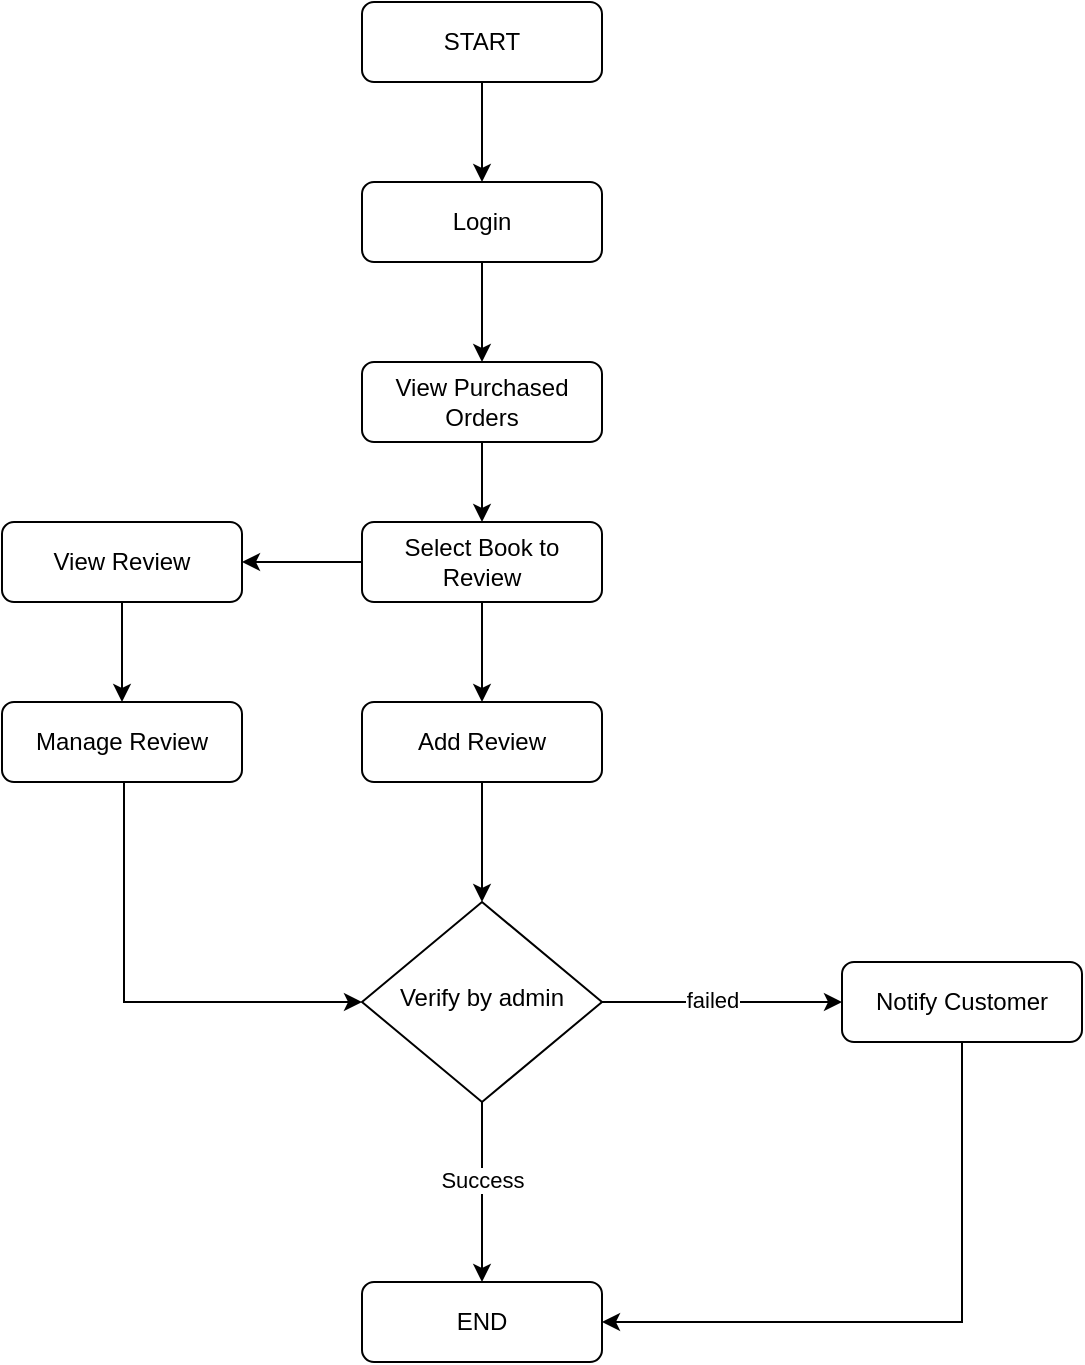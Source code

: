 <mxfile version="22.0.2" type="device">
  <diagram name="Page-1" id="ZYnsUhuufS-kPhWlFVfR">
    <mxGraphModel dx="2376" dy="1464" grid="1" gridSize="10" guides="1" tooltips="1" connect="1" arrows="1" fold="1" page="1" pageScale="1" pageWidth="1100" pageHeight="850" math="0" shadow="0">
      <root>
        <mxCell id="0" />
        <mxCell id="1" parent="0" />
        <mxCell id="sTjjHq-DegfwlWMTUdns-43" style="edgeStyle=orthogonalEdgeStyle;rounded=0;orthogonalLoop=1;jettySize=auto;html=1;entryX=0.5;entryY=0;entryDx=0;entryDy=0;" parent="1" source="sTjjHq-DegfwlWMTUdns-2" target="sTjjHq-DegfwlWMTUdns-17" edge="1">
          <mxGeometry relative="1" as="geometry" />
        </mxCell>
        <mxCell id="sTjjHq-DegfwlWMTUdns-2" value="Login" style="rounded=1;whiteSpace=wrap;html=1;fontSize=12;glass=0;strokeWidth=1;shadow=0;" parent="1" vertex="1">
          <mxGeometry x="160" y="10" width="120" height="40" as="geometry" />
        </mxCell>
        <mxCell id="sTjjHq-DegfwlWMTUdns-44" style="edgeStyle=orthogonalEdgeStyle;rounded=0;orthogonalLoop=1;jettySize=auto;html=1;entryX=0.5;entryY=0;entryDx=0;entryDy=0;" parent="1" source="sTjjHq-DegfwlWMTUdns-3" target="sTjjHq-DegfwlWMTUdns-2" edge="1">
          <mxGeometry relative="1" as="geometry" />
        </mxCell>
        <mxCell id="sTjjHq-DegfwlWMTUdns-3" value="START" style="rounded=1;whiteSpace=wrap;html=1;fontSize=12;glass=0;strokeWidth=1;shadow=0;" parent="1" vertex="1">
          <mxGeometry x="160" y="-80" width="120" height="40" as="geometry" />
        </mxCell>
        <mxCell id="sTjjHq-DegfwlWMTUdns-40" style="edgeStyle=orthogonalEdgeStyle;rounded=0;orthogonalLoop=1;jettySize=auto;html=1;entryX=0.5;entryY=0;entryDx=0;entryDy=0;" parent="1" source="sTjjHq-DegfwlWMTUdns-5" target="sTjjHq-DegfwlWMTUdns-20" edge="1">
          <mxGeometry relative="1" as="geometry" />
        </mxCell>
        <mxCell id="sTjjHq-DegfwlWMTUdns-5" value="Add Review" style="rounded=1;whiteSpace=wrap;html=1;fontSize=12;glass=0;strokeWidth=1;shadow=0;" parent="1" vertex="1">
          <mxGeometry x="160" y="270" width="120" height="40" as="geometry" />
        </mxCell>
        <mxCell id="sTjjHq-DegfwlWMTUdns-26" style="edgeStyle=orthogonalEdgeStyle;rounded=0;orthogonalLoop=1;jettySize=auto;html=1;entryX=1;entryY=0.5;entryDx=0;entryDy=0;exitX=0.5;exitY=1;exitDx=0;exitDy=0;" parent="1" source="sTjjHq-DegfwlWMTUdns-6" target="sTjjHq-DegfwlWMTUdns-7" edge="1">
          <mxGeometry relative="1" as="geometry" />
        </mxCell>
        <mxCell id="sTjjHq-DegfwlWMTUdns-6" value="Notify Customer" style="rounded=1;whiteSpace=wrap;html=1;fontSize=12;glass=0;strokeWidth=1;shadow=0;" parent="1" vertex="1">
          <mxGeometry x="400" y="400" width="120" height="40" as="geometry" />
        </mxCell>
        <mxCell id="sTjjHq-DegfwlWMTUdns-7" value="END" style="rounded=1;whiteSpace=wrap;html=1;fontSize=12;glass=0;strokeWidth=1;shadow=0;" parent="1" vertex="1">
          <mxGeometry x="160" y="560" width="120" height="40" as="geometry" />
        </mxCell>
        <mxCell id="sTjjHq-DegfwlWMTUdns-42" style="edgeStyle=orthogonalEdgeStyle;rounded=0;orthogonalLoop=1;jettySize=auto;html=1;exitX=0.5;exitY=1;exitDx=0;exitDy=0;entryX=0.5;entryY=0;entryDx=0;entryDy=0;" parent="1" source="sTjjHq-DegfwlWMTUdns-17" target="sTjjHq-DegfwlWMTUdns-18" edge="1">
          <mxGeometry relative="1" as="geometry" />
        </mxCell>
        <mxCell id="sTjjHq-DegfwlWMTUdns-17" value="View Purchased Orders" style="rounded=1;whiteSpace=wrap;html=1;fontSize=12;glass=0;strokeWidth=1;shadow=0;" parent="1" vertex="1">
          <mxGeometry x="160" y="100" width="120" height="40" as="geometry" />
        </mxCell>
        <mxCell id="sTjjHq-DegfwlWMTUdns-30" style="edgeStyle=orthogonalEdgeStyle;rounded=0;orthogonalLoop=1;jettySize=auto;html=1;entryX=1;entryY=0.5;entryDx=0;entryDy=0;" parent="1" source="sTjjHq-DegfwlWMTUdns-18" target="sTjjHq-DegfwlWMTUdns-29" edge="1">
          <mxGeometry relative="1" as="geometry" />
        </mxCell>
        <mxCell id="sTjjHq-DegfwlWMTUdns-41" style="edgeStyle=orthogonalEdgeStyle;rounded=0;orthogonalLoop=1;jettySize=auto;html=1;entryX=0.5;entryY=0;entryDx=0;entryDy=0;" parent="1" source="sTjjHq-DegfwlWMTUdns-18" target="sTjjHq-DegfwlWMTUdns-5" edge="1">
          <mxGeometry relative="1" as="geometry" />
        </mxCell>
        <mxCell id="sTjjHq-DegfwlWMTUdns-18" value="Select Book to Review" style="rounded=1;whiteSpace=wrap;html=1;fontSize=12;glass=0;strokeWidth=1;shadow=0;" parent="1" vertex="1">
          <mxGeometry x="160" y="180" width="120" height="40" as="geometry" />
        </mxCell>
        <mxCell id="sTjjHq-DegfwlWMTUdns-27" style="edgeStyle=orthogonalEdgeStyle;rounded=0;orthogonalLoop=1;jettySize=auto;html=1;entryX=0.5;entryY=0;entryDx=0;entryDy=0;" parent="1" source="sTjjHq-DegfwlWMTUdns-20" target="sTjjHq-DegfwlWMTUdns-7" edge="1">
          <mxGeometry relative="1" as="geometry" />
        </mxCell>
        <mxCell id="sTjjHq-DegfwlWMTUdns-28" value="Success" style="edgeLabel;html=1;align=center;verticalAlign=middle;resizable=0;points=[];" parent="sTjjHq-DegfwlWMTUdns-27" vertex="1" connectable="0">
          <mxGeometry x="-0.051" relative="1" as="geometry">
            <mxPoint y="-4" as="offset" />
          </mxGeometry>
        </mxCell>
        <mxCell id="sTjjHq-DegfwlWMTUdns-38" style="edgeStyle=orthogonalEdgeStyle;rounded=0;orthogonalLoop=1;jettySize=auto;html=1;entryX=0;entryY=0.5;entryDx=0;entryDy=0;" parent="1" source="sTjjHq-DegfwlWMTUdns-20" target="sTjjHq-DegfwlWMTUdns-6" edge="1">
          <mxGeometry relative="1" as="geometry" />
        </mxCell>
        <mxCell id="sTjjHq-DegfwlWMTUdns-39" value="failed" style="edgeLabel;html=1;align=center;verticalAlign=middle;resizable=0;points=[];" parent="sTjjHq-DegfwlWMTUdns-38" vertex="1" connectable="0">
          <mxGeometry x="-0.082" y="1" relative="1" as="geometry">
            <mxPoint as="offset" />
          </mxGeometry>
        </mxCell>
        <mxCell id="sTjjHq-DegfwlWMTUdns-20" value="Verify by admin" style="rhombus;whiteSpace=wrap;html=1;shadow=0;fontFamily=Helvetica;fontSize=12;align=center;strokeWidth=1;spacing=6;spacingTop=-4;" parent="1" vertex="1">
          <mxGeometry x="160" y="370" width="120" height="100" as="geometry" />
        </mxCell>
        <mxCell id="sTjjHq-DegfwlWMTUdns-32" style="edgeStyle=orthogonalEdgeStyle;rounded=0;orthogonalLoop=1;jettySize=auto;html=1;entryX=0.5;entryY=0;entryDx=0;entryDy=0;" parent="1" source="sTjjHq-DegfwlWMTUdns-29" target="sTjjHq-DegfwlWMTUdns-31" edge="1">
          <mxGeometry relative="1" as="geometry" />
        </mxCell>
        <mxCell id="sTjjHq-DegfwlWMTUdns-29" value="View Review" style="rounded=1;whiteSpace=wrap;html=1;fontSize=12;glass=0;strokeWidth=1;shadow=0;" parent="1" vertex="1">
          <mxGeometry x="-20" y="180" width="120" height="40" as="geometry" />
        </mxCell>
        <mxCell id="sTjjHq-DegfwlWMTUdns-33" style="edgeStyle=orthogonalEdgeStyle;rounded=0;orthogonalLoop=1;jettySize=auto;html=1;entryX=0;entryY=0.5;entryDx=0;entryDy=0;exitX=0.5;exitY=1;exitDx=0;exitDy=0;" parent="1" source="sTjjHq-DegfwlWMTUdns-31" target="sTjjHq-DegfwlWMTUdns-20" edge="1">
          <mxGeometry relative="1" as="geometry">
            <Array as="points">
              <mxPoint x="41" y="310" />
              <mxPoint x="41" y="420" />
            </Array>
          </mxGeometry>
        </mxCell>
        <mxCell id="sTjjHq-DegfwlWMTUdns-31" value="Manage Review" style="rounded=1;whiteSpace=wrap;html=1;fontSize=12;glass=0;strokeWidth=1;shadow=0;" parent="1" vertex="1">
          <mxGeometry x="-20" y="270" width="120" height="40" as="geometry" />
        </mxCell>
      </root>
    </mxGraphModel>
  </diagram>
</mxfile>
